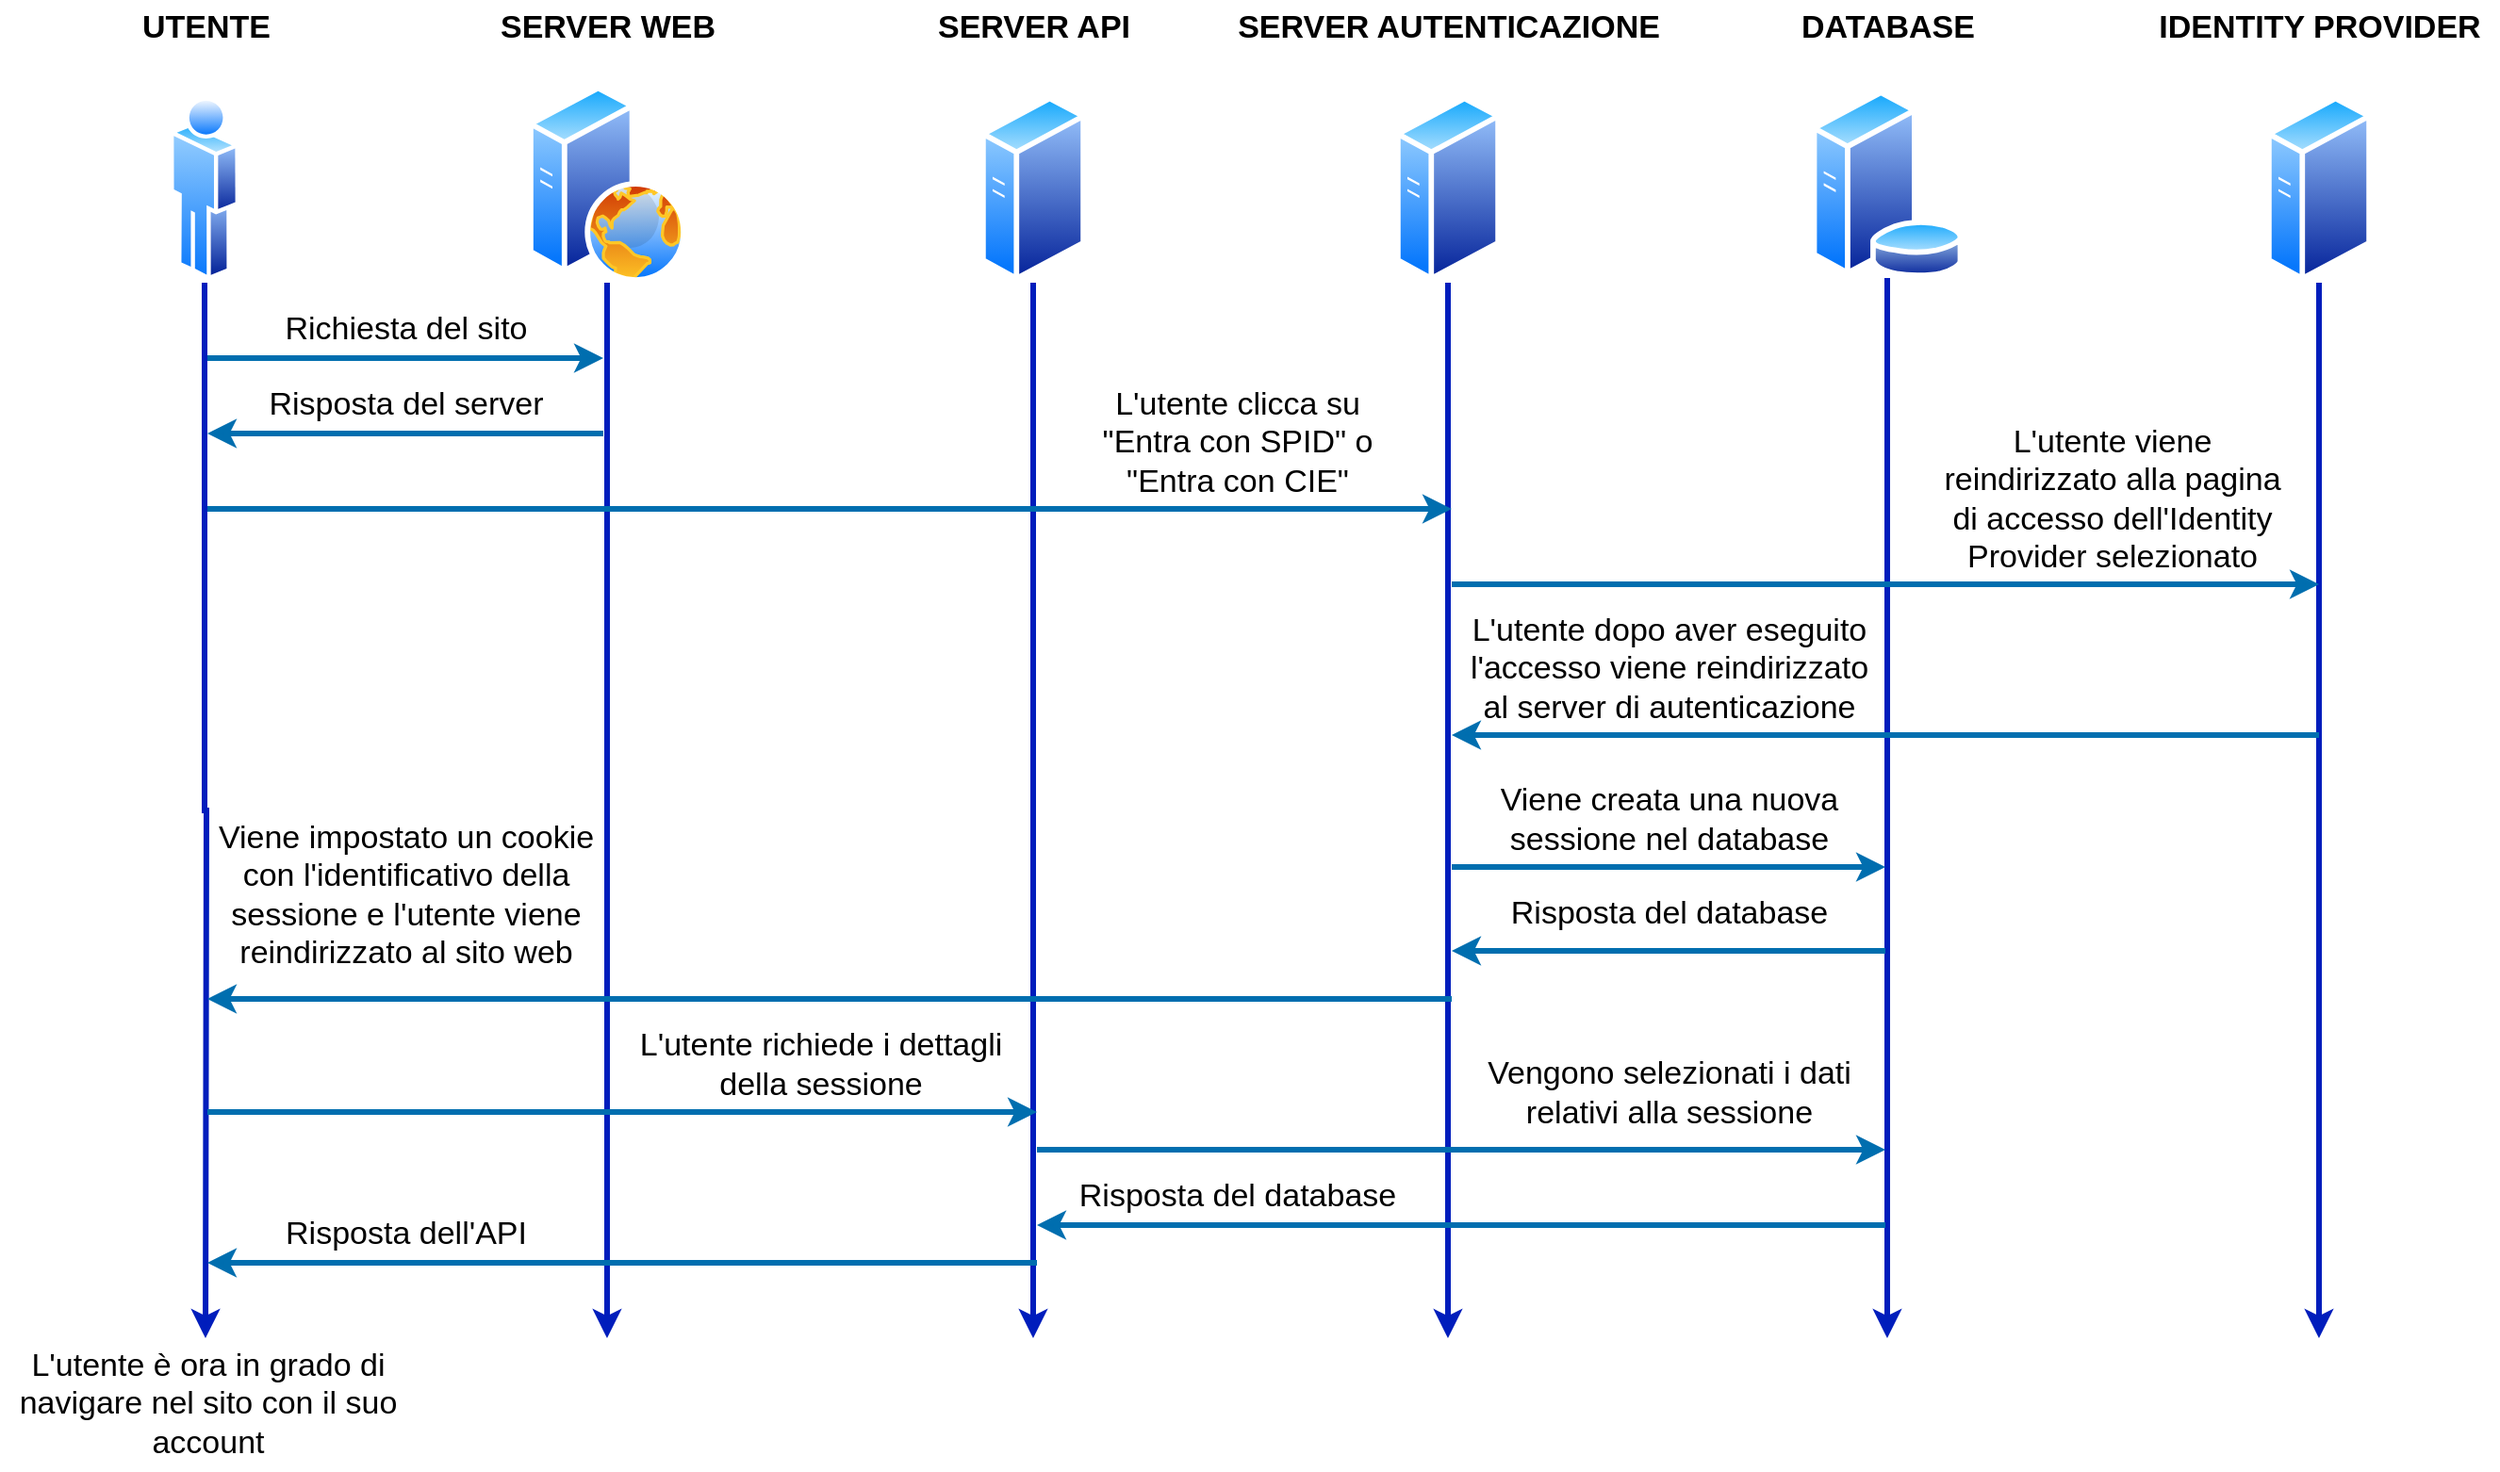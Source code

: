 <mxfile version="14.6.11" type="device"><diagram id="DIPeK-5rFtPLpogPFKsf" name="Page-1"><mxGraphModel dx="1422" dy="1894" grid="1" gridSize="10" guides="1" tooltips="1" connect="1" arrows="1" fold="1" page="1" pageScale="1" pageWidth="850" pageHeight="1100" background="#ffffff" math="0" shadow="0"><root><mxCell id="0"/><mxCell id="1" parent="0"/><mxCell id="r1-T-x77KY1PzRRXVrxi-17" style="edgeStyle=orthogonalEdgeStyle;rounded=0;orthogonalLoop=1;jettySize=auto;html=1;exitX=0.5;exitY=1;exitDx=0;exitDy=0;strokeColor=#001DBC;fillColor=#0050ef;strokeWidth=3;" parent="1" source="r1-T-x77KY1PzRRXVrxi-7" edge="1"><mxGeometry relative="1" as="geometry"><mxPoint x="322" y="680" as="targetPoint"/></mxGeometry></mxCell><mxCell id="r1-T-x77KY1PzRRXVrxi-7" value="" style="aspect=fixed;perimeter=ellipsePerimeter;html=1;align=center;shadow=0;dashed=0;spacingTop=3;image;image=img/lib/active_directory/web_server.svg;" parent="1" vertex="1"><mxGeometry x="280" y="15" width="84" height="105" as="geometry"/></mxCell><mxCell id="r1-T-x77KY1PzRRXVrxi-16" style="edgeStyle=orthogonalEdgeStyle;rounded=0;orthogonalLoop=1;jettySize=auto;html=1;exitX=0.5;exitY=1;exitDx=0;exitDy=0;strokeColor=#001DBC;fillColor=#0050ef;strokeWidth=3;" parent="1" source="r1-T-x77KY1PzRRXVrxi-9" edge="1"><mxGeometry relative="1" as="geometry"><mxPoint x="109" y="680" as="targetPoint"/></mxGeometry></mxCell><mxCell id="r1-T-x77KY1PzRRXVrxi-9" value="" style="aspect=fixed;perimeter=ellipsePerimeter;html=1;align=center;shadow=0;dashed=0;spacingTop=3;image;image=img/lib/active_directory/user.svg;" parent="1" vertex="1"><mxGeometry x="90" y="20" width="37" height="100" as="geometry"/></mxCell><mxCell id="r1-T-x77KY1PzRRXVrxi-19" style="edgeStyle=orthogonalEdgeStyle;rounded=0;orthogonalLoop=1;jettySize=auto;html=1;exitX=0.5;exitY=1;exitDx=0;exitDy=0;strokeColor=#001DBC;fillColor=#0050ef;strokeWidth=3;" parent="1" source="r1-T-x77KY1PzRRXVrxi-11" edge="1"><mxGeometry relative="1" as="geometry"><mxPoint x="1001" y="680" as="targetPoint"/><Array as="points"><mxPoint x="1001" y="680"/></Array></mxGeometry></mxCell><mxCell id="r1-T-x77KY1PzRRXVrxi-11" value="" style="aspect=fixed;perimeter=ellipsePerimeter;html=1;align=center;shadow=0;dashed=0;spacingTop=3;image;image=img/lib/active_directory/database_server.svg;" parent="1" vertex="1"><mxGeometry x="960" y="17.5" width="82" height="100" as="geometry"/></mxCell><mxCell id="r1-T-x77KY1PzRRXVrxi-18" style="edgeStyle=orthogonalEdgeStyle;rounded=0;orthogonalLoop=1;jettySize=auto;html=1;exitX=0.5;exitY=1;exitDx=0;exitDy=0;strokeColor=#001DBC;fillColor=#0050ef;strokeWidth=3;" parent="1" source="r1-T-x77KY1PzRRXVrxi-12" edge="1"><mxGeometry relative="1" as="geometry"><mxPoint x="548" y="680" as="targetPoint"/></mxGeometry></mxCell><mxCell id="r1-T-x77KY1PzRRXVrxi-12" value="" style="aspect=fixed;perimeter=ellipsePerimeter;html=1;align=center;shadow=0;dashed=0;spacingTop=3;image;image=img/lib/active_directory/generic_server.svg;" parent="1" vertex="1"><mxGeometry x="520" y="20" width="56" height="100" as="geometry"/></mxCell><mxCell id="r1-T-x77KY1PzRRXVrxi-20" style="edgeStyle=orthogonalEdgeStyle;rounded=0;orthogonalLoop=1;jettySize=auto;html=1;exitX=0.5;exitY=1;exitDx=0;exitDy=0;strokeColor=#001DBC;fillColor=#0050ef;strokeWidth=3;" parent="1" source="r1-T-x77KY1PzRRXVrxi-21" edge="1"><mxGeometry relative="1" as="geometry"><mxPoint x="768" y="680" as="targetPoint"/><Array as="points"><mxPoint x="768" y="560"/><mxPoint x="768" y="560"/></Array></mxGeometry></mxCell><mxCell id="r1-T-x77KY1PzRRXVrxi-21" value="" style="aspect=fixed;perimeter=ellipsePerimeter;html=1;align=center;shadow=0;dashed=0;spacingTop=3;image;image=img/lib/active_directory/generic_server.svg;" parent="1" vertex="1"><mxGeometry x="740" y="20" width="56" height="100" as="geometry"/></mxCell><mxCell id="r1-T-x77KY1PzRRXVrxi-22" value="&lt;font color=&quot;#000000&quot; style=&quot;font-size: 17px;&quot;&gt;UTENTE&lt;/font&gt;" style="text;html=1;align=center;verticalAlign=middle;resizable=0;points=[];autosize=1;strokeColor=none;fontSize=17;fontStyle=1" parent="1" vertex="1"><mxGeometry x="68.5" y="-30" width="80" height="30" as="geometry"/></mxCell><mxCell id="r1-T-x77KY1PzRRXVrxi-23" value="&lt;font color=&quot;#000000&quot; style=&quot;font-size: 17px&quot;&gt;SERVER WEB&lt;/font&gt;" style="text;html=1;align=center;verticalAlign=middle;resizable=0;points=[];autosize=1;strokeColor=none;fontSize=17;fontStyle=1" parent="1" vertex="1"><mxGeometry x="257" y="-30" width="130" height="30" as="geometry"/></mxCell><mxCell id="r1-T-x77KY1PzRRXVrxi-24" value="&lt;font color=&quot;#000000&quot; style=&quot;font-size: 17px&quot;&gt;SERVER API&lt;/font&gt;" style="text;html=1;align=center;verticalAlign=middle;resizable=0;points=[];autosize=1;strokeColor=none;fontSize=17;fontStyle=1" parent="1" vertex="1"><mxGeometry x="488" y="-30" width="120" height="30" as="geometry"/></mxCell><mxCell id="r1-T-x77KY1PzRRXVrxi-25" value="&lt;font color=&quot;#000000&quot; style=&quot;font-size: 17px&quot;&gt;SERVER AUTENTICAZIONE&lt;/font&gt;" style="text;html=1;align=center;verticalAlign=middle;resizable=0;points=[];autosize=1;strokeColor=none;fontSize=17;fontStyle=1" parent="1" vertex="1"><mxGeometry x="648" y="-30" width="240" height="30" as="geometry"/></mxCell><mxCell id="r1-T-x77KY1PzRRXVrxi-26" value="&lt;font color=&quot;#000000&quot; style=&quot;font-size: 17px&quot;&gt;DATABASE&lt;/font&gt;" style="text;html=1;align=center;verticalAlign=middle;resizable=0;points=[];autosize=1;strokeColor=none;fontSize=17;fontStyle=1" parent="1" vertex="1"><mxGeometry x="946" y="-30" width="110" height="30" as="geometry"/></mxCell><mxCell id="r1-T-x77KY1PzRRXVrxi-27" value="" style="endArrow=classic;html=1;fontSize=17;strokeColor=#006EAF;strokeWidth=3;fillColor=#1ba1e2;" parent="1" edge="1"><mxGeometry width="50" height="50" relative="1" as="geometry"><mxPoint x="110" y="160" as="sourcePoint"/><mxPoint x="320" y="160" as="targetPoint"/></mxGeometry></mxCell><mxCell id="r1-T-x77KY1PzRRXVrxi-29" value="&lt;font style=&quot;&quot;&gt;Richiesta del sito&lt;/font&gt;" style="text;html=1;align=center;verticalAlign=middle;resizable=0;points=[];autosize=1;strokeColor=none;fontSize=17;fontColor=#000000;labelBackgroundColor=none;" parent="1" vertex="1"><mxGeometry x="145" y="130" width="140" height="30" as="geometry"/></mxCell><mxCell id="r1-T-x77KY1PzRRXVrxi-30" value="" style="endArrow=classic;html=1;fontSize=17;fontColor=#F0F0F0;strokeColor=#006EAF;strokeWidth=3;fillColor=#1ba1e2;" parent="1" edge="1"><mxGeometry width="50" height="50" relative="1" as="geometry"><mxPoint x="320" y="200" as="sourcePoint"/><mxPoint x="110" y="200" as="targetPoint"/></mxGeometry></mxCell><mxCell id="r1-T-x77KY1PzRRXVrxi-31" value="&lt;span style=&quot;&quot;&gt;Risposta del server&lt;/span&gt;" style="text;html=1;align=center;verticalAlign=middle;resizable=0;points=[];autosize=1;strokeColor=none;fontSize=17;fontColor=#000000;labelBackgroundColor=none;" parent="1" vertex="1"><mxGeometry x="135" y="170" width="160" height="30" as="geometry"/></mxCell><mxCell id="r1-T-x77KY1PzRRXVrxi-35" value="" style="endArrow=classic;html=1;fontSize=17;fontColor=#F0F0F0;strokeColor=#006EAF;strokeWidth=3;fillColor=#1ba1e2;" parent="1" edge="1"><mxGeometry width="50" height="50" relative="1" as="geometry"><mxPoint x="110" y="240" as="sourcePoint"/><mxPoint x="770" y="240" as="targetPoint"/></mxGeometry></mxCell><mxCell id="r1-T-x77KY1PzRRXVrxi-41" value="&lt;font style=&quot;&quot;&gt;L'utente clicca su&lt;br&gt;&quot;Entra con SPID&quot; o&lt;br&gt;&quot;Entra con CIE&quot;&lt;br&gt;&lt;/font&gt;" style="text;html=1;align=center;verticalAlign=middle;resizable=0;points=[];autosize=1;strokeColor=none;fontSize=17;fontColor=#000000;labelBackgroundColor=none;" parent="1" vertex="1"><mxGeometry x="576" y="170" width="160" height="70" as="geometry"/></mxCell><mxCell id="r1-T-x77KY1PzRRXVrxi-42" style="edgeStyle=orthogonalEdgeStyle;rounded=0;orthogonalLoop=1;jettySize=auto;html=1;exitX=0.5;exitY=1;exitDx=0;exitDy=0;strokeColor=#001DBC;fillColor=#0050ef;strokeWidth=3;" parent="1" source="r1-T-x77KY1PzRRXVrxi-43" edge="1"><mxGeometry relative="1" as="geometry"><mxPoint x="1230" y="680" as="targetPoint"/><Array as="points"><mxPoint x="1230" y="560"/><mxPoint x="1230" y="560"/></Array></mxGeometry></mxCell><mxCell id="r1-T-x77KY1PzRRXVrxi-43" value="" style="aspect=fixed;perimeter=ellipsePerimeter;html=1;align=center;shadow=0;dashed=0;spacingTop=3;image;image=img/lib/active_directory/generic_server.svg;" parent="1" vertex="1"><mxGeometry x="1202" y="20" width="56" height="100" as="geometry"/></mxCell><mxCell id="r1-T-x77KY1PzRRXVrxi-44" value="&lt;font color=&quot;#000000&quot; style=&quot;font-size: 17px&quot;&gt;IDENTITY PROVIDER&lt;/font&gt;" style="text;html=1;align=center;verticalAlign=middle;resizable=0;points=[];autosize=1;strokeColor=none;fontSize=17;fontStyle=1" parent="1" vertex="1"><mxGeometry x="1135" y="-30" width="190" height="30" as="geometry"/></mxCell><mxCell id="r1-T-x77KY1PzRRXVrxi-45" value="" style="endArrow=classic;html=1;fontSize=17;fontColor=#F0F0F0;strokeColor=#006EAF;strokeWidth=3;fillColor=#1ba1e2;" parent="1" edge="1"><mxGeometry width="50" height="50" relative="1" as="geometry"><mxPoint x="770" y="280" as="sourcePoint"/><mxPoint x="1230" y="280" as="targetPoint"/></mxGeometry></mxCell><mxCell id="r1-T-x77KY1PzRRXVrxi-46" value="&lt;font style=&quot;&quot;&gt;L'utente viene&lt;br&gt;reindirizzato alla pagina&lt;br&gt;di accesso dell'Identity&lt;br&gt;Provider selezionato&lt;br&gt;&lt;/font&gt;" style="text;html=1;align=center;verticalAlign=middle;resizable=0;points=[];autosize=1;strokeColor=none;fontSize=17;fontColor=#000000;labelBackgroundColor=none;" parent="1" vertex="1"><mxGeometry x="1025" y="190" width="190" height="90" as="geometry"/></mxCell><mxCell id="r1-T-x77KY1PzRRXVrxi-47" value="" style="endArrow=classic;html=1;fontSize=17;fontColor=#000000;strokeColor=#006EAF;strokeWidth=3;fillColor=#1ba1e2;" parent="1" edge="1"><mxGeometry width="50" height="50" relative="1" as="geometry"><mxPoint x="1230" y="360" as="sourcePoint"/><mxPoint x="770" y="360" as="targetPoint"/></mxGeometry></mxCell><mxCell id="r1-T-x77KY1PzRRXVrxi-48" value="L'utente dopo aver eseguito&lt;br&gt;l'accesso viene reindirizzato&lt;br&gt;al server di autenticazione" style="text;html=1;align=center;verticalAlign=middle;resizable=0;points=[];autosize=1;strokeColor=none;fontSize=17;fontColor=#000000;" parent="1" vertex="1"><mxGeometry x="770" y="290" width="230" height="70" as="geometry"/></mxCell><mxCell id="r1-T-x77KY1PzRRXVrxi-49" value="" style="endArrow=classic;html=1;fontSize=17;fontColor=#000000;strokeColor=#006EAF;strokeWidth=3;fillColor=#1ba1e2;" parent="1" edge="1"><mxGeometry width="50" height="50" relative="1" as="geometry"><mxPoint x="770" y="430" as="sourcePoint"/><mxPoint x="1000" y="430" as="targetPoint"/></mxGeometry></mxCell><mxCell id="r1-T-x77KY1PzRRXVrxi-50" value="Viene creata una nuova&lt;br&gt;sessione nel database" style="text;html=1;align=center;verticalAlign=middle;resizable=0;points=[];autosize=1;strokeColor=none;fontSize=17;fontColor=#000000;" parent="1" vertex="1"><mxGeometry x="790" y="380" width="190" height="50" as="geometry"/></mxCell><mxCell id="r1-T-x77KY1PzRRXVrxi-51" value="" style="endArrow=classic;html=1;fontSize=17;fontColor=#000000;strokeColor=#006EAF;strokeWidth=3;fillColor=#1ba1e2;" parent="1" edge="1"><mxGeometry width="50" height="50" relative="1" as="geometry"><mxPoint x="1000" y="474.5" as="sourcePoint"/><mxPoint x="770" y="474.5" as="targetPoint"/></mxGeometry></mxCell><mxCell id="r1-T-x77KY1PzRRXVrxi-52" value="Risposta del database" style="text;html=1;align=center;verticalAlign=middle;resizable=0;points=[];autosize=1;strokeColor=none;fontSize=17;fontColor=#000000;" parent="1" vertex="1"><mxGeometry x="795" y="440" width="180" height="30" as="geometry"/></mxCell><mxCell id="r1-T-x77KY1PzRRXVrxi-53" value="" style="endArrow=classic;html=1;fontSize=17;fontColor=#000000;strokeColor=#006EAF;strokeWidth=3;fillColor=#1ba1e2;" parent="1" edge="1"><mxGeometry width="50" height="50" relative="1" as="geometry"><mxPoint x="770" y="500" as="sourcePoint"/><mxPoint x="110" y="500" as="targetPoint"/></mxGeometry></mxCell><mxCell id="r1-T-x77KY1PzRRXVrxi-54" value="Viene impostato un cookie&lt;br&gt;con l'identificativo della&lt;br&gt;sessione e l'utente viene&lt;br&gt;reindirizzato al sito web" style="text;html=1;align=center;verticalAlign=middle;resizable=0;points=[];autosize=1;strokeColor=none;fontSize=17;fontColor=#000000;" parent="1" vertex="1"><mxGeometry x="110" y="400" width="210" height="90" as="geometry"/></mxCell><mxCell id="r1-T-x77KY1PzRRXVrxi-56" value="" style="endArrow=classic;html=1;fontSize=17;fontColor=#000000;strokeColor=#006EAF;strokeWidth=3;fillColor=#1ba1e2;" parent="1" edge="1"><mxGeometry width="50" height="50" relative="1" as="geometry"><mxPoint x="110" y="560" as="sourcePoint"/><mxPoint x="550" y="560" as="targetPoint"/></mxGeometry></mxCell><mxCell id="r1-T-x77KY1PzRRXVrxi-57" value="L'utente richiede i dettagli&lt;br&gt;della sessione" style="text;html=1;align=center;verticalAlign=middle;resizable=0;points=[];autosize=1;strokeColor=none;fontSize=17;fontColor=#000000;" parent="1" vertex="1"><mxGeometry x="330" y="510" width="210" height="50" as="geometry"/></mxCell><mxCell id="r1-T-x77KY1PzRRXVrxi-58" value="" style="endArrow=classic;html=1;fontSize=17;fontColor=#000000;strokeColor=#006EAF;strokeWidth=3;fillColor=#1ba1e2;" parent="1" edge="1"><mxGeometry width="50" height="50" relative="1" as="geometry"><mxPoint x="550" y="640" as="sourcePoint"/><mxPoint x="110" y="640" as="targetPoint"/></mxGeometry></mxCell><mxCell id="r1-T-x77KY1PzRRXVrxi-59" value="Risposta dell'API" style="text;html=1;align=center;verticalAlign=middle;resizable=0;points=[];autosize=1;strokeColor=none;fontSize=17;fontColor=#000000;" parent="1" vertex="1"><mxGeometry x="145" y="610" width="140" height="30" as="geometry"/></mxCell><mxCell id="r1-T-x77KY1PzRRXVrxi-60" value="L'utente è ora in grado di&lt;br&gt;navigare nel sito con il suo&lt;br&gt;account" style="text;html=1;align=center;verticalAlign=middle;resizable=0;points=[];autosize=1;strokeColor=none;fontSize=17;fontColor=#000000;" parent="1" vertex="1"><mxGeometry y="680" width="220" height="70" as="geometry"/></mxCell><mxCell id="r1-T-x77KY1PzRRXVrxi-61" value="" style="endArrow=classic;html=1;fontSize=17;fontColor=#000000;strokeColor=#006EAF;strokeWidth=3;fillColor=#1ba1e2;" parent="1" edge="1"><mxGeometry width="50" height="50" relative="1" as="geometry"><mxPoint x="550" y="580" as="sourcePoint"/><mxPoint x="1000" y="580" as="targetPoint"/></mxGeometry></mxCell><mxCell id="r1-T-x77KY1PzRRXVrxi-62" value="" style="endArrow=classic;html=1;fontSize=17;fontColor=#000000;strokeColor=#006EAF;strokeWidth=3;fillColor=#1ba1e2;" parent="1" edge="1"><mxGeometry width="50" height="50" relative="1" as="geometry"><mxPoint x="1000" y="620" as="sourcePoint"/><mxPoint x="550" y="620" as="targetPoint"/></mxGeometry></mxCell><mxCell id="r1-T-x77KY1PzRRXVrxi-63" value="Risposta del database" style="text;html=1;align=center;verticalAlign=middle;resizable=0;points=[];autosize=1;strokeColor=none;fontSize=17;fontColor=#000000;" parent="1" vertex="1"><mxGeometry x="566" y="590" width="180" height="30" as="geometry"/></mxCell><mxCell id="r1-T-x77KY1PzRRXVrxi-64" value="Vengono selezionati i dati&lt;br&gt;relativi alla sessione" style="text;html=1;align=center;verticalAlign=middle;resizable=0;points=[];autosize=1;strokeColor=none;fontSize=17;fontColor=#000000;" parent="1" vertex="1"><mxGeometry x="780" y="525" width="210" height="50" as="geometry"/></mxCell></root></mxGraphModel></diagram></mxfile>